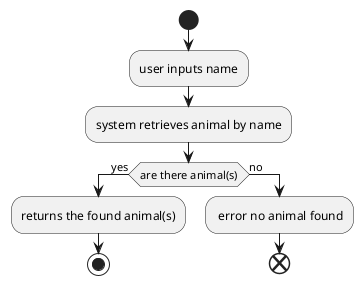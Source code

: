 @startuml

start

:user inputs name;
:system retrieves animal by name;

if (are there animal(s)) then (yes)
    :returns the found animal(s);
    stop
else(no)
    : error no animal found;
    end
@enduml